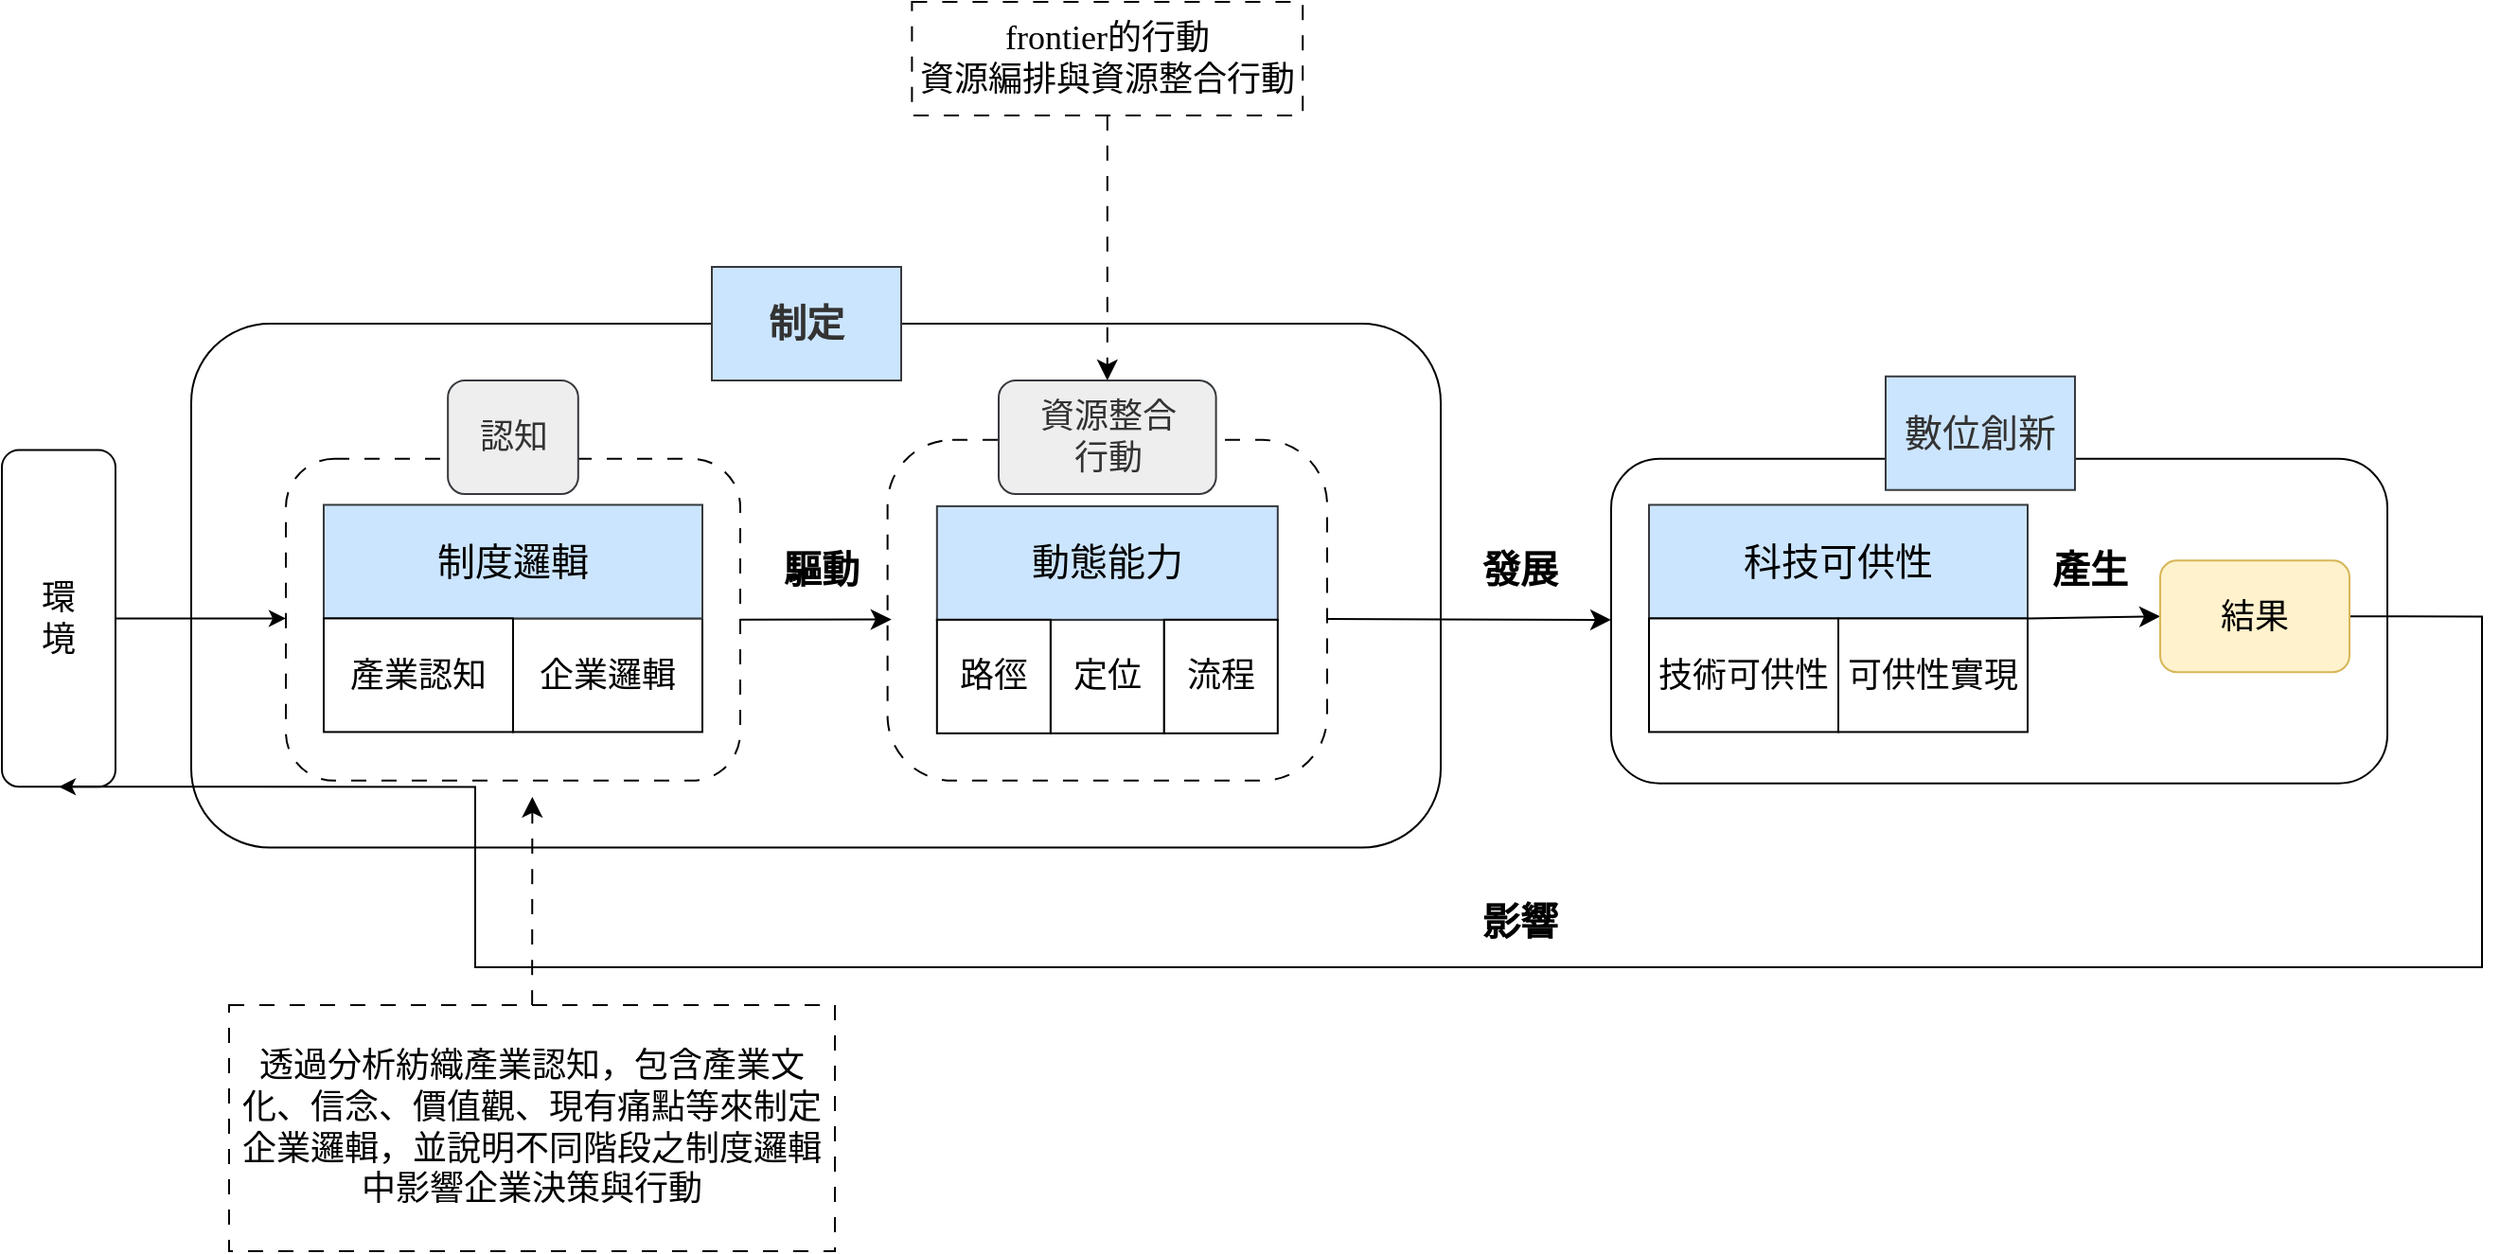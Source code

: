 <mxfile version="26.2.13">
  <diagram id="vkK8o-hsKimOO6CbCIKc" name="第1頁">
    <mxGraphModel dx="911" dy="367" grid="1" gridSize="10" guides="1" tooltips="1" connect="1" arrows="1" fold="1" page="1" pageScale="1" pageWidth="1169" pageHeight="827" math="0" shadow="0">
      <root>
        <mxCell id="0" />
        <mxCell id="1" parent="0" />
        <mxCell id="1qFZ0b5etKVb5s6CTwOf-1" value="&lt;font face=&quot;標楷體&quot; style=&quot;font-size: 18px;&quot;&gt;環&lt;/font&gt;&lt;div&gt;&lt;font face=&quot;標楷體&quot; style=&quot;font-size: 18px;&quot;&gt;境&lt;/font&gt;&lt;/div&gt;" style="rounded=1;whiteSpace=wrap;html=1;movable=1;resizable=1;rotatable=1;deletable=1;editable=1;locked=0;connectable=1;" parent="1" vertex="1">
          <mxGeometry x="160" y="336.79" width="60" height="177.86" as="geometry" />
        </mxCell>
        <mxCell id="iIE0ldJsGx-aEYX-XOFw-92" value="" style="rounded=1;whiteSpace=wrap;html=1;movable=1;resizable=1;rotatable=1;deletable=1;editable=1;locked=0;connectable=1;strokeWidth=1;fontFamily=標楷體;fontSize=18;fontStyle=0;strokeColor=default;gradientColor=none;" parent="1" vertex="1">
          <mxGeometry x="1010" y="341.43" width="410" height="171.43" as="geometry" />
        </mxCell>
        <mxCell id="iIE0ldJsGx-aEYX-XOFw-3" value="" style="rounded=1;whiteSpace=wrap;html=1;movable=1;resizable=1;rotatable=1;deletable=1;editable=1;locked=0;connectable=1;strokeWidth=1;fontFamily=標楷體;fontSize=18;fontStyle=0" parent="1" vertex="1">
          <mxGeometry x="260" y="270" width="660" height="276.79" as="geometry" />
        </mxCell>
        <mxCell id="iIE0ldJsGx-aEYX-XOFw-4" value="&lt;font style=&quot;font-size: 20px;&quot; color=&quot;#333333&quot;&gt;&lt;span&gt;&lt;b&gt;制定&lt;/b&gt;&lt;/span&gt;&lt;/font&gt;" style="rounded=0;whiteSpace=wrap;html=1;strokeColor=#36393d;fillColor=#cce5ff;fontFamily=標楷體;fontSize=18;fontStyle=0;align=center;verticalAlign=middle;" parent="1" vertex="1">
          <mxGeometry x="535" y="240" width="100" height="60" as="geometry" />
        </mxCell>
        <mxCell id="iIE0ldJsGx-aEYX-XOFw-24" value="&lt;font style=&quot;font-size: 20px;&quot; face=&quot;標楷體&quot;&gt;&lt;b style=&quot;&quot;&gt;驅&lt;/b&gt;&lt;/font&gt;&lt;b style=&quot;font-size: 20px; font-family: 標楷體; background-color: transparent; color: light-dark(rgb(0, 0, 0), rgb(255, 255, 255));&quot;&gt;動&lt;/b&gt;" style="text;html=1;align=center;verticalAlign=middle;whiteSpace=wrap;rounded=0;fontFamily=Helvetica;fontSize=12;fontColor=default;" parent="1" vertex="1">
          <mxGeometry x="565.623" y="383.995" width="54.375" height="30" as="geometry" />
        </mxCell>
        <mxCell id="iIE0ldJsGx-aEYX-XOFw-49" value="&lt;font style=&quot;font-size: 20px;&quot; face=&quot;標楷體&quot;&gt;&lt;b style=&quot;&quot;&gt;發&lt;/b&gt;&lt;/font&gt;&lt;b style=&quot;font-size: 20px; font-family: 標楷體; background-color: transparent; color: light-dark(rgb(0, 0, 0), rgb(255, 255, 255));&quot;&gt;展&lt;/b&gt;" style="text;html=1;align=center;verticalAlign=middle;whiteSpace=wrap;rounded=0;" parent="1" vertex="1">
          <mxGeometry x="935.003" y="383.995" width="54.375" height="30" as="geometry" />
        </mxCell>
        <mxCell id="iIE0ldJsGx-aEYX-XOFw-93" value="&lt;font style=&quot;font-size: 20px;&quot; color=&quot;#333333&quot;&gt;數位創新&lt;/font&gt;" style="rounded=0;whiteSpace=wrap;html=1;strokeColor=#36393d;fillColor=#cce5ff;fontFamily=標楷體;fontSize=18;fontStyle=0;align=center;verticalAlign=middle;" parent="1" vertex="1">
          <mxGeometry x="1155.004" y="297.86" width="100" height="60" as="geometry" />
        </mxCell>
        <mxCell id="2Q146yOcIqqujiGekZra-31" style="edgeStyle=none;curved=1;rounded=0;orthogonalLoop=1;jettySize=auto;html=1;exitX=1;exitY=1;exitDx=0;exitDy=0;entryX=0;entryY=0.5;entryDx=0;entryDy=0;fontSize=12;startSize=8;endSize=8;" parent="1" source="iIE0ldJsGx-aEYX-XOFw-86" target="iIE0ldJsGx-aEYX-XOFw-96" edge="1">
          <mxGeometry relative="1" as="geometry" />
        </mxCell>
        <mxCell id="iIE0ldJsGx-aEYX-XOFw-73" value="&lt;font style=&quot;font-size: 20px;&quot; face=&quot;標楷體&quot;&gt;&lt;b style=&quot;&quot;&gt;產&lt;/b&gt;&lt;/font&gt;&lt;b style=&quot;font-size: 20px; font-family: 標楷體; background-color: transparent; color: light-dark(rgb(0, 0, 0), rgb(255, 255, 255));&quot;&gt;生&lt;/b&gt;" style="text;html=1;align=center;verticalAlign=middle;whiteSpace=wrap;rounded=0;fontFamily=Helvetica;fontSize=12;fontColor=default;" parent="1" vertex="1">
          <mxGeometry x="1235.632" y="383.995" width="54.375" height="30" as="geometry" />
        </mxCell>
        <mxCell id="jCKPyfohm9eTSwGeLUaR-1" style="edgeStyle=orthogonalEdgeStyle;rounded=0;orthogonalLoop=1;jettySize=auto;html=1;exitX=1;exitY=0.5;exitDx=0;exitDy=0;entryX=0.5;entryY=1;entryDx=0;entryDy=0;" edge="1" parent="1" source="iIE0ldJsGx-aEYX-XOFw-96" target="1qFZ0b5etKVb5s6CTwOf-1">
          <mxGeometry relative="1" as="geometry">
            <mxPoint x="730" y="580" as="targetPoint" />
            <Array as="points">
              <mxPoint x="1470" y="425" />
              <mxPoint x="1470" y="610" />
              <mxPoint x="410" y="610" />
              <mxPoint x="410" y="515" />
            </Array>
          </mxGeometry>
        </mxCell>
        <mxCell id="iIE0ldJsGx-aEYX-XOFw-96" value="結果" style="rounded=1;whiteSpace=wrap;html=1;fontSize=18;fontFamily=標楷體;movable=1;resizable=1;rotatable=1;deletable=1;editable=1;locked=0;connectable=1;fontStyle=0;fillColor=#fff2cc;strokeColor=#d6b656;" parent="1" vertex="1">
          <mxGeometry x="1300.0" y="395.185" width="100" height="58.93" as="geometry" />
        </mxCell>
        <mxCell id="iIE0ldJsGx-aEYX-XOFw-83" value="&lt;font style=&quot;font-size: 20px;&quot; face=&quot;標楷體&quot;&gt;&lt;b style=&quot;&quot;&gt;影響&lt;/b&gt;&lt;/font&gt;" style="text;html=1;align=center;verticalAlign=middle;whiteSpace=wrap;rounded=0;" parent="1" vertex="1">
          <mxGeometry x="935" y="570" width="54.38" height="30" as="geometry" />
        </mxCell>
        <mxCell id="iIE0ldJsGx-aEYX-XOFw-134" style="edgeStyle=orthogonalEdgeStyle;rounded=0;orthogonalLoop=1;jettySize=auto;html=1;" parent="1" source="1qFZ0b5etKVb5s6CTwOf-1" edge="1">
          <mxGeometry relative="1" as="geometry">
            <mxPoint x="310" y="425.72" as="targetPoint" />
          </mxGeometry>
        </mxCell>
        <mxCell id="2Q146yOcIqqujiGekZra-2" style="edgeStyle=none;curved=1;rounded=0;orthogonalLoop=1;jettySize=auto;html=1;fontSize=12;startSize=8;endSize=8;dashed=1;dashPattern=8 8;entryX=0.5;entryY=0;entryDx=0;entryDy=0;" parent="1" source="2Q146yOcIqqujiGekZra-1" target="iIE0ldJsGx-aEYX-XOFw-16" edge="1">
          <mxGeometry relative="1" as="geometry">
            <mxPoint x="756" y="240" as="targetPoint" />
          </mxGeometry>
        </mxCell>
        <mxCell id="2Q146yOcIqqujiGekZra-1" value="&lt;font face=&quot;標楷體&quot; style=&quot;font-size: 18px;&quot;&gt;frontier的行動&lt;/font&gt;&lt;div&gt;&lt;font face=&quot;標楷體&quot;&gt;&lt;span style=&quot;font-size: 18px;&quot;&gt;資源編排與資源整合行動&lt;/span&gt;&lt;/font&gt;&lt;/div&gt;" style="rounded=0;whiteSpace=wrap;html=1;dashed=1;dashPattern=8 8;" parent="1" vertex="1">
          <mxGeometry x="640.7" y="100" width="206.41" height="60" as="geometry" />
        </mxCell>
        <mxCell id="2Q146yOcIqqujiGekZra-6" value="&lt;font face=&quot;標楷體&quot; style=&quot;font-size: 18px;&quot;&gt;透過分析紡織產業認知，包含產業文化、信念、價值觀、現有痛點等來制定企業邏輯，並說明不同階段之&lt;/font&gt;&lt;span style=&quot;font-size: 18px; font-family: 標楷體; background-color: transparent; color: light-dark(rgb(0, 0, 0), rgb(255, 255, 255));&quot;&gt;制度邏輯中影響企業決策與行動&lt;/span&gt;" style="rounded=0;whiteSpace=wrap;html=1;dashed=1;dashPattern=8 8;" parent="1" vertex="1">
          <mxGeometry x="280" y="630" width="320" height="130" as="geometry" />
        </mxCell>
        <mxCell id="1qFZ0b5etKVb5s6CTwOf-41" value="" style="rounded=1;whiteSpace=wrap;html=1;movable=1;resizable=1;rotatable=1;deletable=1;editable=1;locked=0;connectable=1;strokeWidth=1;dashed=1;dashPattern=8 8;fontFamily=標楷體;fontSize=18;fontStyle=0" parent="1" vertex="1">
          <mxGeometry x="310" y="341.43" width="240" height="170" as="geometry" />
        </mxCell>
        <mxCell id="1qFZ0b5etKVb5s6CTwOf-51" value="&lt;font color=&quot;#333333&quot;&gt;&lt;span&gt;認知&lt;/span&gt;&lt;/font&gt;" style="rounded=1;whiteSpace=wrap;html=1;strokeColor=#36393d;fillColor=#eeeeee;fontFamily=標楷體;fontSize=18;fontStyle=0" parent="1" vertex="1">
          <mxGeometry x="395.582" y="300" width="68.83" height="60" as="geometry" />
        </mxCell>
        <mxCell id="2Q146yOcIqqujiGekZra-25" value="" style="group;movable=1;resizable=1;rotatable=1;deletable=1;editable=1;locked=0;connectable=1;" parent="1" vertex="1" connectable="0">
          <mxGeometry x="329.997" y="365.72" width="200.0" height="120" as="geometry" />
        </mxCell>
        <mxCell id="1qFZ0b5etKVb5s6CTwOf-47" value="企業邏輯" style="rounded=0;whiteSpace=wrap;html=1;movable=1;resizable=1;rotatable=1;deletable=1;editable=1;locked=0;connectable=1;fontFamily=標楷體;fontSize=18;fontStyle=0" parent="2Q146yOcIqqujiGekZra-25" vertex="1">
          <mxGeometry x="100.0" y="60" width="100" height="60" as="geometry" />
        </mxCell>
        <mxCell id="2Q146yOcIqqujiGekZra-9" value="" style="group" parent="2Q146yOcIqqujiGekZra-25" vertex="1" connectable="0">
          <mxGeometry width="200.0" height="120" as="geometry" />
        </mxCell>
        <mxCell id="1qFZ0b5etKVb5s6CTwOf-43" value="&lt;span&gt;&lt;font style=&quot;font-size: 20px;&quot;&gt;制度邏輯&lt;/font&gt;&lt;/span&gt;" style="rounded=0;whiteSpace=wrap;html=1;fontSize=18;fontFamily=標楷體;movable=1;resizable=1;rotatable=1;deletable=1;editable=1;locked=0;connectable=1;fillColor=#cce5ff;strokeColor=#36393d;fontStyle=0;align=center;verticalAlign=middle;" parent="2Q146yOcIqqujiGekZra-9" vertex="1">
          <mxGeometry width="200" height="60" as="geometry" />
        </mxCell>
        <mxCell id="1qFZ0b5etKVb5s6CTwOf-48" value="產業認知" style="rounded=0;whiteSpace=wrap;html=1;movable=1;resizable=1;rotatable=1;deletable=1;editable=1;locked=0;connectable=1;fontFamily=標楷體;fontSize=18;fontStyle=0" parent="2Q146yOcIqqujiGekZra-9" vertex="1">
          <mxGeometry y="60" width="100" height="60" as="geometry" />
        </mxCell>
        <mxCell id="2Q146yOcIqqujiGekZra-30" style="edgeStyle=none;curved=1;rounded=0;orthogonalLoop=1;jettySize=auto;html=1;fontSize=12;startSize=8;endSize=8;" parent="1" target="iIE0ldJsGx-aEYX-XOFw-92" edge="1">
          <mxGeometry relative="1" as="geometry">
            <mxPoint x="860" y="426" as="sourcePoint" />
            <Array as="points" />
          </mxGeometry>
        </mxCell>
        <mxCell id="iIE0ldJsGx-aEYX-XOFw-15" value="" style="rounded=1;whiteSpace=wrap;html=1;movable=1;resizable=1;rotatable=1;deletable=1;editable=1;locked=0;connectable=1;strokeWidth=1;dashed=1;dashPattern=8 8;fontFamily=標楷體;fontSize=18;fontStyle=0;arcSize=19;" parent="1" vertex="1">
          <mxGeometry x="627.809" y="331.43" width="232.19" height="180" as="geometry" />
        </mxCell>
        <mxCell id="iIE0ldJsGx-aEYX-XOFw-16" value="&lt;font color=&quot;#333333&quot;&gt;&lt;span&gt;資源整合&lt;/span&gt;&lt;/font&gt;&lt;div&gt;&lt;font color=&quot;#333333&quot;&gt;&lt;span&gt;行動&lt;/span&gt;&lt;/font&gt;&lt;/div&gt;" style="rounded=1;whiteSpace=wrap;html=1;strokeColor=#36393d;fillColor=#eeeeee;fontFamily=標楷體;fontSize=18;fontStyle=0" parent="1" vertex="1">
          <mxGeometry x="686.51" y="300" width="114.79" height="60" as="geometry" />
        </mxCell>
        <mxCell id="2Q146yOcIqqujiGekZra-18" value="" style="group;movable=1;resizable=1;rotatable=1;deletable=1;editable=1;locked=0;connectable=1;" parent="1" vertex="1" connectable="0">
          <mxGeometry x="653.904" y="366.43" width="180" height="120" as="geometry" />
        </mxCell>
        <mxCell id="2Q146yOcIqqujiGekZra-26" value="" style="group" parent="2Q146yOcIqqujiGekZra-18" vertex="1" connectable="0">
          <mxGeometry width="180" height="120" as="geometry" />
        </mxCell>
        <mxCell id="iIE0ldJsGx-aEYX-XOFw-19" value="定位" style="rounded=0;whiteSpace=wrap;html=1;movable=1;resizable=1;rotatable=1;deletable=1;editable=1;locked=0;connectable=1;fontFamily=標楷體;fontSize=18;fontStyle=0" parent="2Q146yOcIqqujiGekZra-26" vertex="1">
          <mxGeometry x="59.996" y="60" width="60" height="60" as="geometry" />
        </mxCell>
        <mxCell id="iIE0ldJsGx-aEYX-XOFw-18" value="&lt;span&gt;&lt;font style=&quot;font-size: 20px;&quot;&gt;動態能力&lt;/font&gt;&lt;/span&gt;" style="rounded=0;whiteSpace=wrap;html=1;fontSize=18;fontFamily=標楷體;movable=1;resizable=1;rotatable=1;deletable=1;editable=1;locked=0;connectable=1;fillColor=#cce5ff;strokeColor=#36393d;fontStyle=0" parent="2Q146yOcIqqujiGekZra-26" vertex="1">
          <mxGeometry width="180" height="60" as="geometry" />
        </mxCell>
        <mxCell id="iIE0ldJsGx-aEYX-XOFw-20" value="路徑" style="rounded=0;whiteSpace=wrap;html=1;movable=1;resizable=1;rotatable=1;deletable=1;editable=1;locked=0;connectable=1;fontFamily=標楷體;fontSize=18;fontStyle=0" parent="2Q146yOcIqqujiGekZra-26" vertex="1">
          <mxGeometry y="60" width="60" height="60" as="geometry" />
        </mxCell>
        <mxCell id="iIE0ldJsGx-aEYX-XOFw-21" value="&lt;font&gt;&lt;span&gt;&lt;span&gt;流程&lt;/span&gt;&lt;/span&gt;&lt;/font&gt;" style="rounded=0;whiteSpace=wrap;html=1;movable=1;resizable=1;rotatable=1;deletable=1;editable=1;locked=0;connectable=1;fontFamily=標楷體;fontSize=18;fontStyle=0" parent="2Q146yOcIqqujiGekZra-26" vertex="1">
          <mxGeometry x="120" y="60" width="60" height="60" as="geometry" />
        </mxCell>
        <mxCell id="iIE0ldJsGx-aEYX-XOFw-115" value="" style="group;movable=1;resizable=1;rotatable=1;deletable=1;editable=1;locked=0;connectable=1;" parent="1" vertex="1" connectable="0">
          <mxGeometry x="1030.0" y="365.72" width="200" height="120" as="geometry" />
        </mxCell>
        <mxCell id="iIE0ldJsGx-aEYX-XOFw-118" value="" style="group;movable=1;resizable=1;rotatable=1;deletable=1;editable=1;locked=0;connectable=1;" parent="iIE0ldJsGx-aEYX-XOFw-115" vertex="1" connectable="0">
          <mxGeometry width="200" height="120" as="geometry" />
        </mxCell>
        <mxCell id="iIE0ldJsGx-aEYX-XOFw-86" value="&lt;span&gt;&lt;font style=&quot;font-size: 20px;&quot;&gt;科技可供性&lt;/font&gt;&lt;/span&gt;" style="rounded=0;whiteSpace=wrap;html=1;fontSize=18;fontFamily=標楷體;movable=1;resizable=1;rotatable=1;deletable=1;editable=1;locked=0;connectable=1;fillColor=#cce5ff;strokeColor=#36393d;fontStyle=0" parent="iIE0ldJsGx-aEYX-XOFw-118" vertex="1">
          <mxGeometry width="200" height="60" as="geometry" />
        </mxCell>
        <mxCell id="iIE0ldJsGx-aEYX-XOFw-87" value="&lt;font&gt;&lt;span&gt;&lt;span&gt;可供性實現&lt;/span&gt;&lt;/span&gt;&lt;/font&gt;" style="rounded=0;whiteSpace=wrap;html=1;movable=1;resizable=1;rotatable=1;deletable=1;editable=1;locked=0;connectable=1;fontFamily=標楷體;fontSize=18;fontStyle=0" parent="iIE0ldJsGx-aEYX-XOFw-118" vertex="1">
          <mxGeometry x="100" y="60" width="100" height="60" as="geometry" />
        </mxCell>
        <mxCell id="iIE0ldJsGx-aEYX-XOFw-88" value="&lt;font&gt;&lt;span&gt;技術可供性&lt;/span&gt;&lt;/font&gt;" style="rounded=0;whiteSpace=wrap;html=1;movable=1;resizable=1;rotatable=1;deletable=1;editable=1;locked=0;connectable=1;fontFamily=標楷體;fontSize=18;fontStyle=0" parent="iIE0ldJsGx-aEYX-XOFw-118" vertex="1">
          <mxGeometry y="60" width="100" height="60" as="geometry" />
        </mxCell>
        <mxCell id="2Q146yOcIqqujiGekZra-29" style="edgeStyle=none;curved=1;rounded=0;orthogonalLoop=1;jettySize=auto;html=1;exitX=1;exitY=0.5;exitDx=0;exitDy=0;entryX=0.009;entryY=0.527;entryDx=0;entryDy=0;entryPerimeter=0;fontSize=12;startSize=8;endSize=8;" parent="1" source="1qFZ0b5etKVb5s6CTwOf-41" target="iIE0ldJsGx-aEYX-XOFw-15" edge="1">
          <mxGeometry relative="1" as="geometry" />
        </mxCell>
        <mxCell id="2Q146yOcIqqujiGekZra-34" style="edgeStyle=none;curved=1;rounded=0;orthogonalLoop=1;jettySize=auto;html=1;entryX=0.273;entryY=0.903;entryDx=0;entryDy=0;entryPerimeter=0;fontSize=12;startSize=8;endSize=8;dashed=1;dashPattern=8 8;" parent="1" source="2Q146yOcIqqujiGekZra-6" target="iIE0ldJsGx-aEYX-XOFw-3" edge="1">
          <mxGeometry relative="1" as="geometry" />
        </mxCell>
      </root>
    </mxGraphModel>
  </diagram>
</mxfile>
